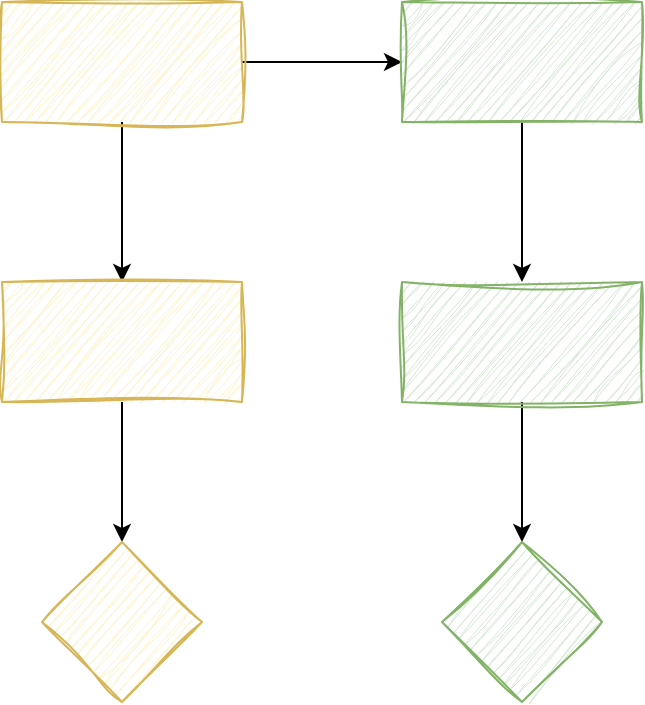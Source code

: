 <mxfile version="20.7.4" type="github">
  <diagram id="N4hHOma0WTvLOwuluIMC" name="第 1 页">
    <mxGraphModel dx="1434" dy="764" grid="1" gridSize="10" guides="1" tooltips="1" connect="1" arrows="1" fold="1" page="1" pageScale="1" pageWidth="827" pageHeight="1169" math="0" shadow="0">
      <root>
        <mxCell id="0" />
        <mxCell id="1" parent="0" />
        <mxCell id="YwhvhihsFh-twyvebQlw-3" value="" style="edgeStyle=orthogonalEdgeStyle;rounded=0;orthogonalLoop=1;jettySize=auto;html=1;" edge="1" parent="1" source="YwhvhihsFh-twyvebQlw-1" target="YwhvhihsFh-twyvebQlw-2">
          <mxGeometry relative="1" as="geometry" />
        </mxCell>
        <mxCell id="YwhvhihsFh-twyvebQlw-7" value="" style="edgeStyle=orthogonalEdgeStyle;rounded=0;orthogonalLoop=1;jettySize=auto;html=1;" edge="1" parent="1" source="YwhvhihsFh-twyvebQlw-1" target="YwhvhihsFh-twyvebQlw-6">
          <mxGeometry relative="1" as="geometry" />
        </mxCell>
        <mxCell id="YwhvhihsFh-twyvebQlw-1" value="" style="rounded=0;whiteSpace=wrap;html=1;fillColor=#fff2cc;strokeColor=#d6b656;sketch=1;curveFitting=1;jiggle=2;" vertex="1" parent="1">
          <mxGeometry x="100" y="170" width="120" height="60" as="geometry" />
        </mxCell>
        <mxCell id="YwhvhihsFh-twyvebQlw-5" value="" style="edgeStyle=orthogonalEdgeStyle;rounded=0;orthogonalLoop=1;jettySize=auto;html=1;" edge="1" parent="1" source="YwhvhihsFh-twyvebQlw-2" target="YwhvhihsFh-twyvebQlw-4">
          <mxGeometry relative="1" as="geometry" />
        </mxCell>
        <mxCell id="YwhvhihsFh-twyvebQlw-2" value="" style="rounded=0;whiteSpace=wrap;html=1;fillColor=#fff2cc;strokeColor=#d6b656;sketch=1;curveFitting=1;jiggle=2;" vertex="1" parent="1">
          <mxGeometry x="100" y="310" width="120" height="60" as="geometry" />
        </mxCell>
        <mxCell id="YwhvhihsFh-twyvebQlw-4" value="" style="rhombus;whiteSpace=wrap;html=1;fillColor=#fff2cc;strokeColor=#d6b656;rounded=0;sketch=1;curveFitting=1;jiggle=2;" vertex="1" parent="1">
          <mxGeometry x="120" y="440" width="80" height="80" as="geometry" />
        </mxCell>
        <mxCell id="YwhvhihsFh-twyvebQlw-9" value="" style="edgeStyle=orthogonalEdgeStyle;rounded=0;orthogonalLoop=1;jettySize=auto;html=1;" edge="1" parent="1" source="YwhvhihsFh-twyvebQlw-6" target="YwhvhihsFh-twyvebQlw-8">
          <mxGeometry relative="1" as="geometry" />
        </mxCell>
        <mxCell id="YwhvhihsFh-twyvebQlw-6" value="" style="rounded=0;whiteSpace=wrap;html=1;fillColor=#d5e8d4;strokeColor=#82b366;sketch=1;curveFitting=1;jiggle=2;" vertex="1" parent="1">
          <mxGeometry x="300" y="170" width="120" height="60" as="geometry" />
        </mxCell>
        <mxCell id="YwhvhihsFh-twyvebQlw-11" value="" style="edgeStyle=orthogonalEdgeStyle;rounded=0;orthogonalLoop=1;jettySize=auto;html=1;" edge="1" parent="1" source="YwhvhihsFh-twyvebQlw-8" target="YwhvhihsFh-twyvebQlw-10">
          <mxGeometry relative="1" as="geometry" />
        </mxCell>
        <mxCell id="YwhvhihsFh-twyvebQlw-8" value="" style="rounded=0;whiteSpace=wrap;html=1;fillColor=#d5e8d4;strokeColor=#82b366;sketch=1;curveFitting=1;jiggle=2;" vertex="1" parent="1">
          <mxGeometry x="300" y="310" width="120" height="60" as="geometry" />
        </mxCell>
        <mxCell id="YwhvhihsFh-twyvebQlw-10" value="" style="rhombus;whiteSpace=wrap;html=1;fillColor=#d5e8d4;strokeColor=#82b366;rounded=0;sketch=1;curveFitting=1;jiggle=2;" vertex="1" parent="1">
          <mxGeometry x="320" y="440" width="80" height="80" as="geometry" />
        </mxCell>
      </root>
    </mxGraphModel>
  </diagram>
</mxfile>
